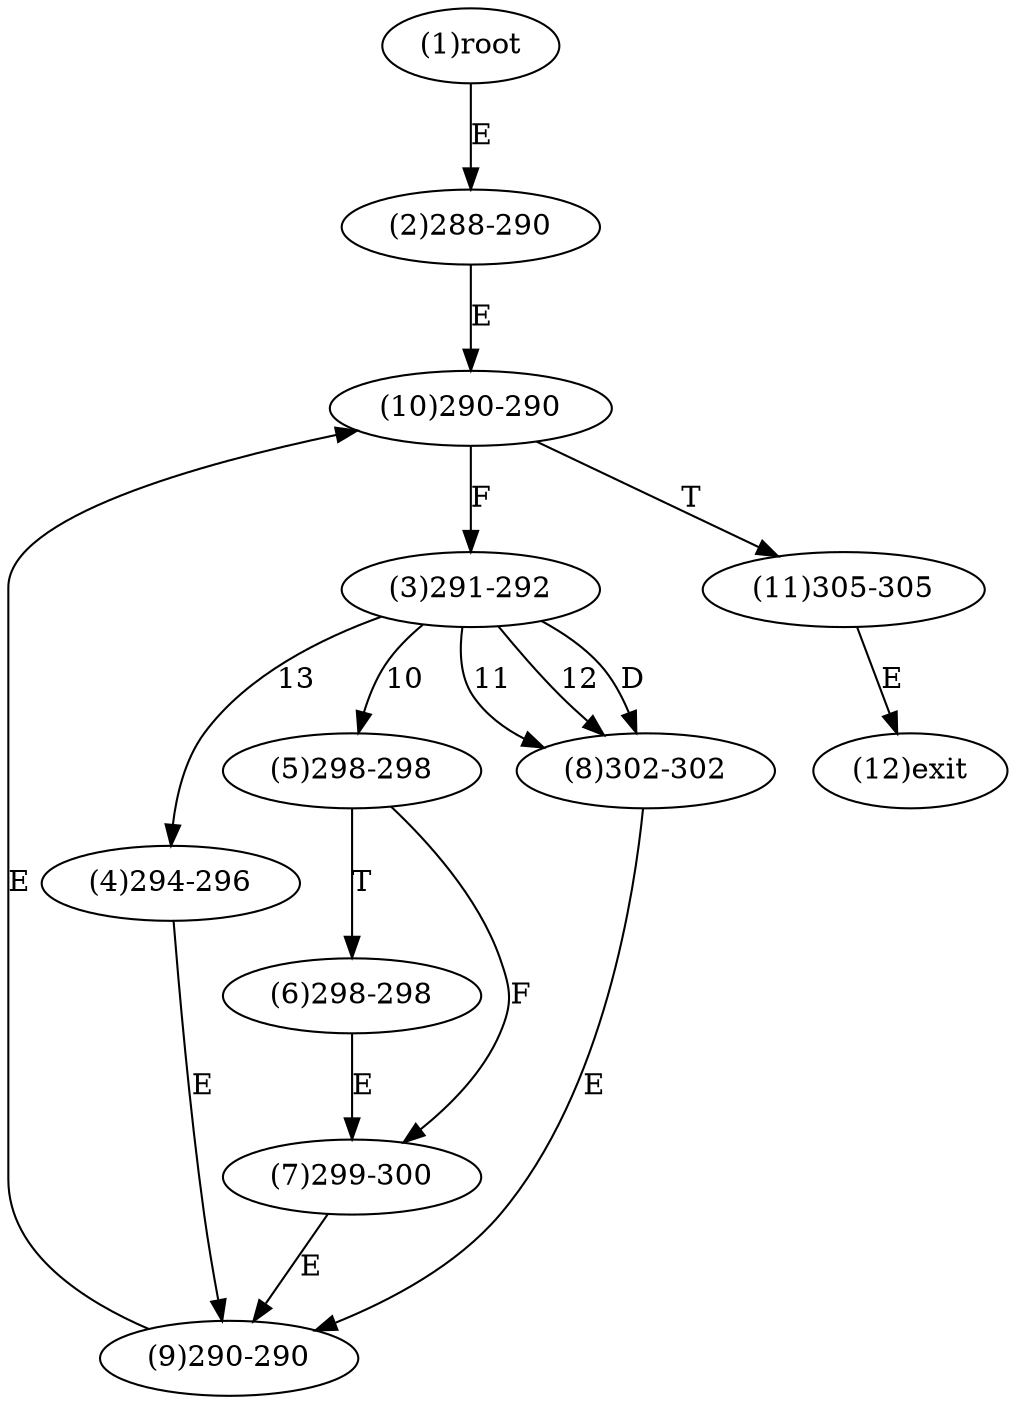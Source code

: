 digraph "" { 
1[ label="(1)root"];
2[ label="(2)288-290"];
3[ label="(3)291-292"];
4[ label="(4)294-296"];
5[ label="(5)298-298"];
6[ label="(6)298-298"];
7[ label="(7)299-300"];
8[ label="(8)302-302"];
9[ label="(9)290-290"];
10[ label="(10)290-290"];
11[ label="(11)305-305"];
12[ label="(12)exit"];
1->2[ label="E"];
2->10[ label="E"];
3->5[ label="10"];
3->8[ label="11"];
3->8[ label="12"];
3->4[ label="13"];
3->8[ label="D"];
4->9[ label="E"];
5->7[ label="F"];
5->6[ label="T"];
6->7[ label="E"];
7->9[ label="E"];
8->9[ label="E"];
9->10[ label="E"];
10->3[ label="F"];
10->11[ label="T"];
11->12[ label="E"];
}